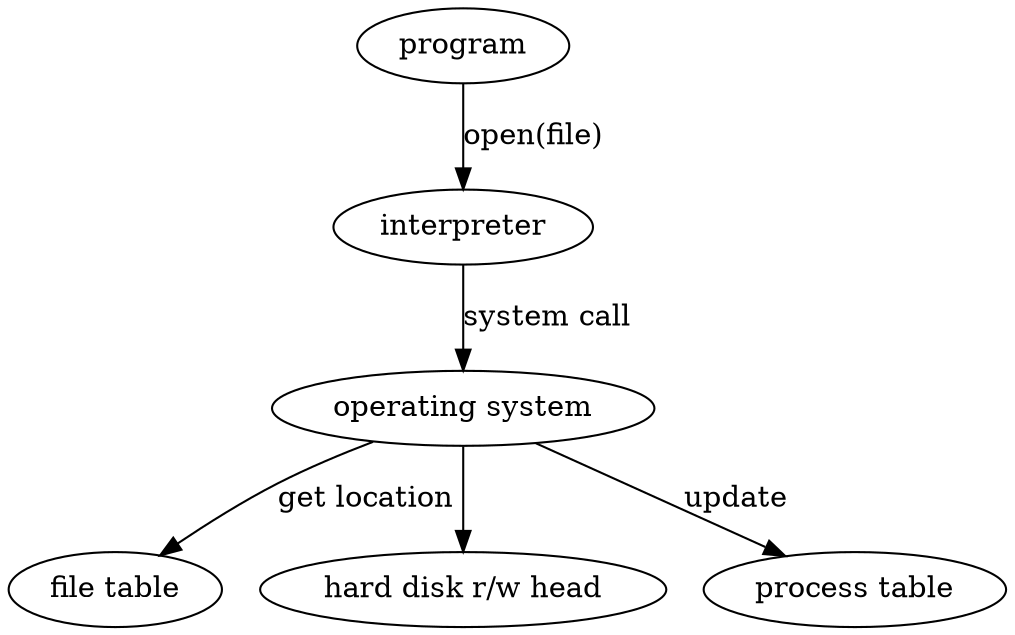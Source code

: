 digraph G {
 program -> interpreter [ label="open(file)" ];
 interpreter -> "operating\ system" [ label="system call"];
 "operating\ system" -> "file\ table" [ label="get\ location"];
 "operating\ system" -> "hard\ disk\ r/\w\ head";
 "operating\ system" -> "process\ table" [ label="update"];
 
}